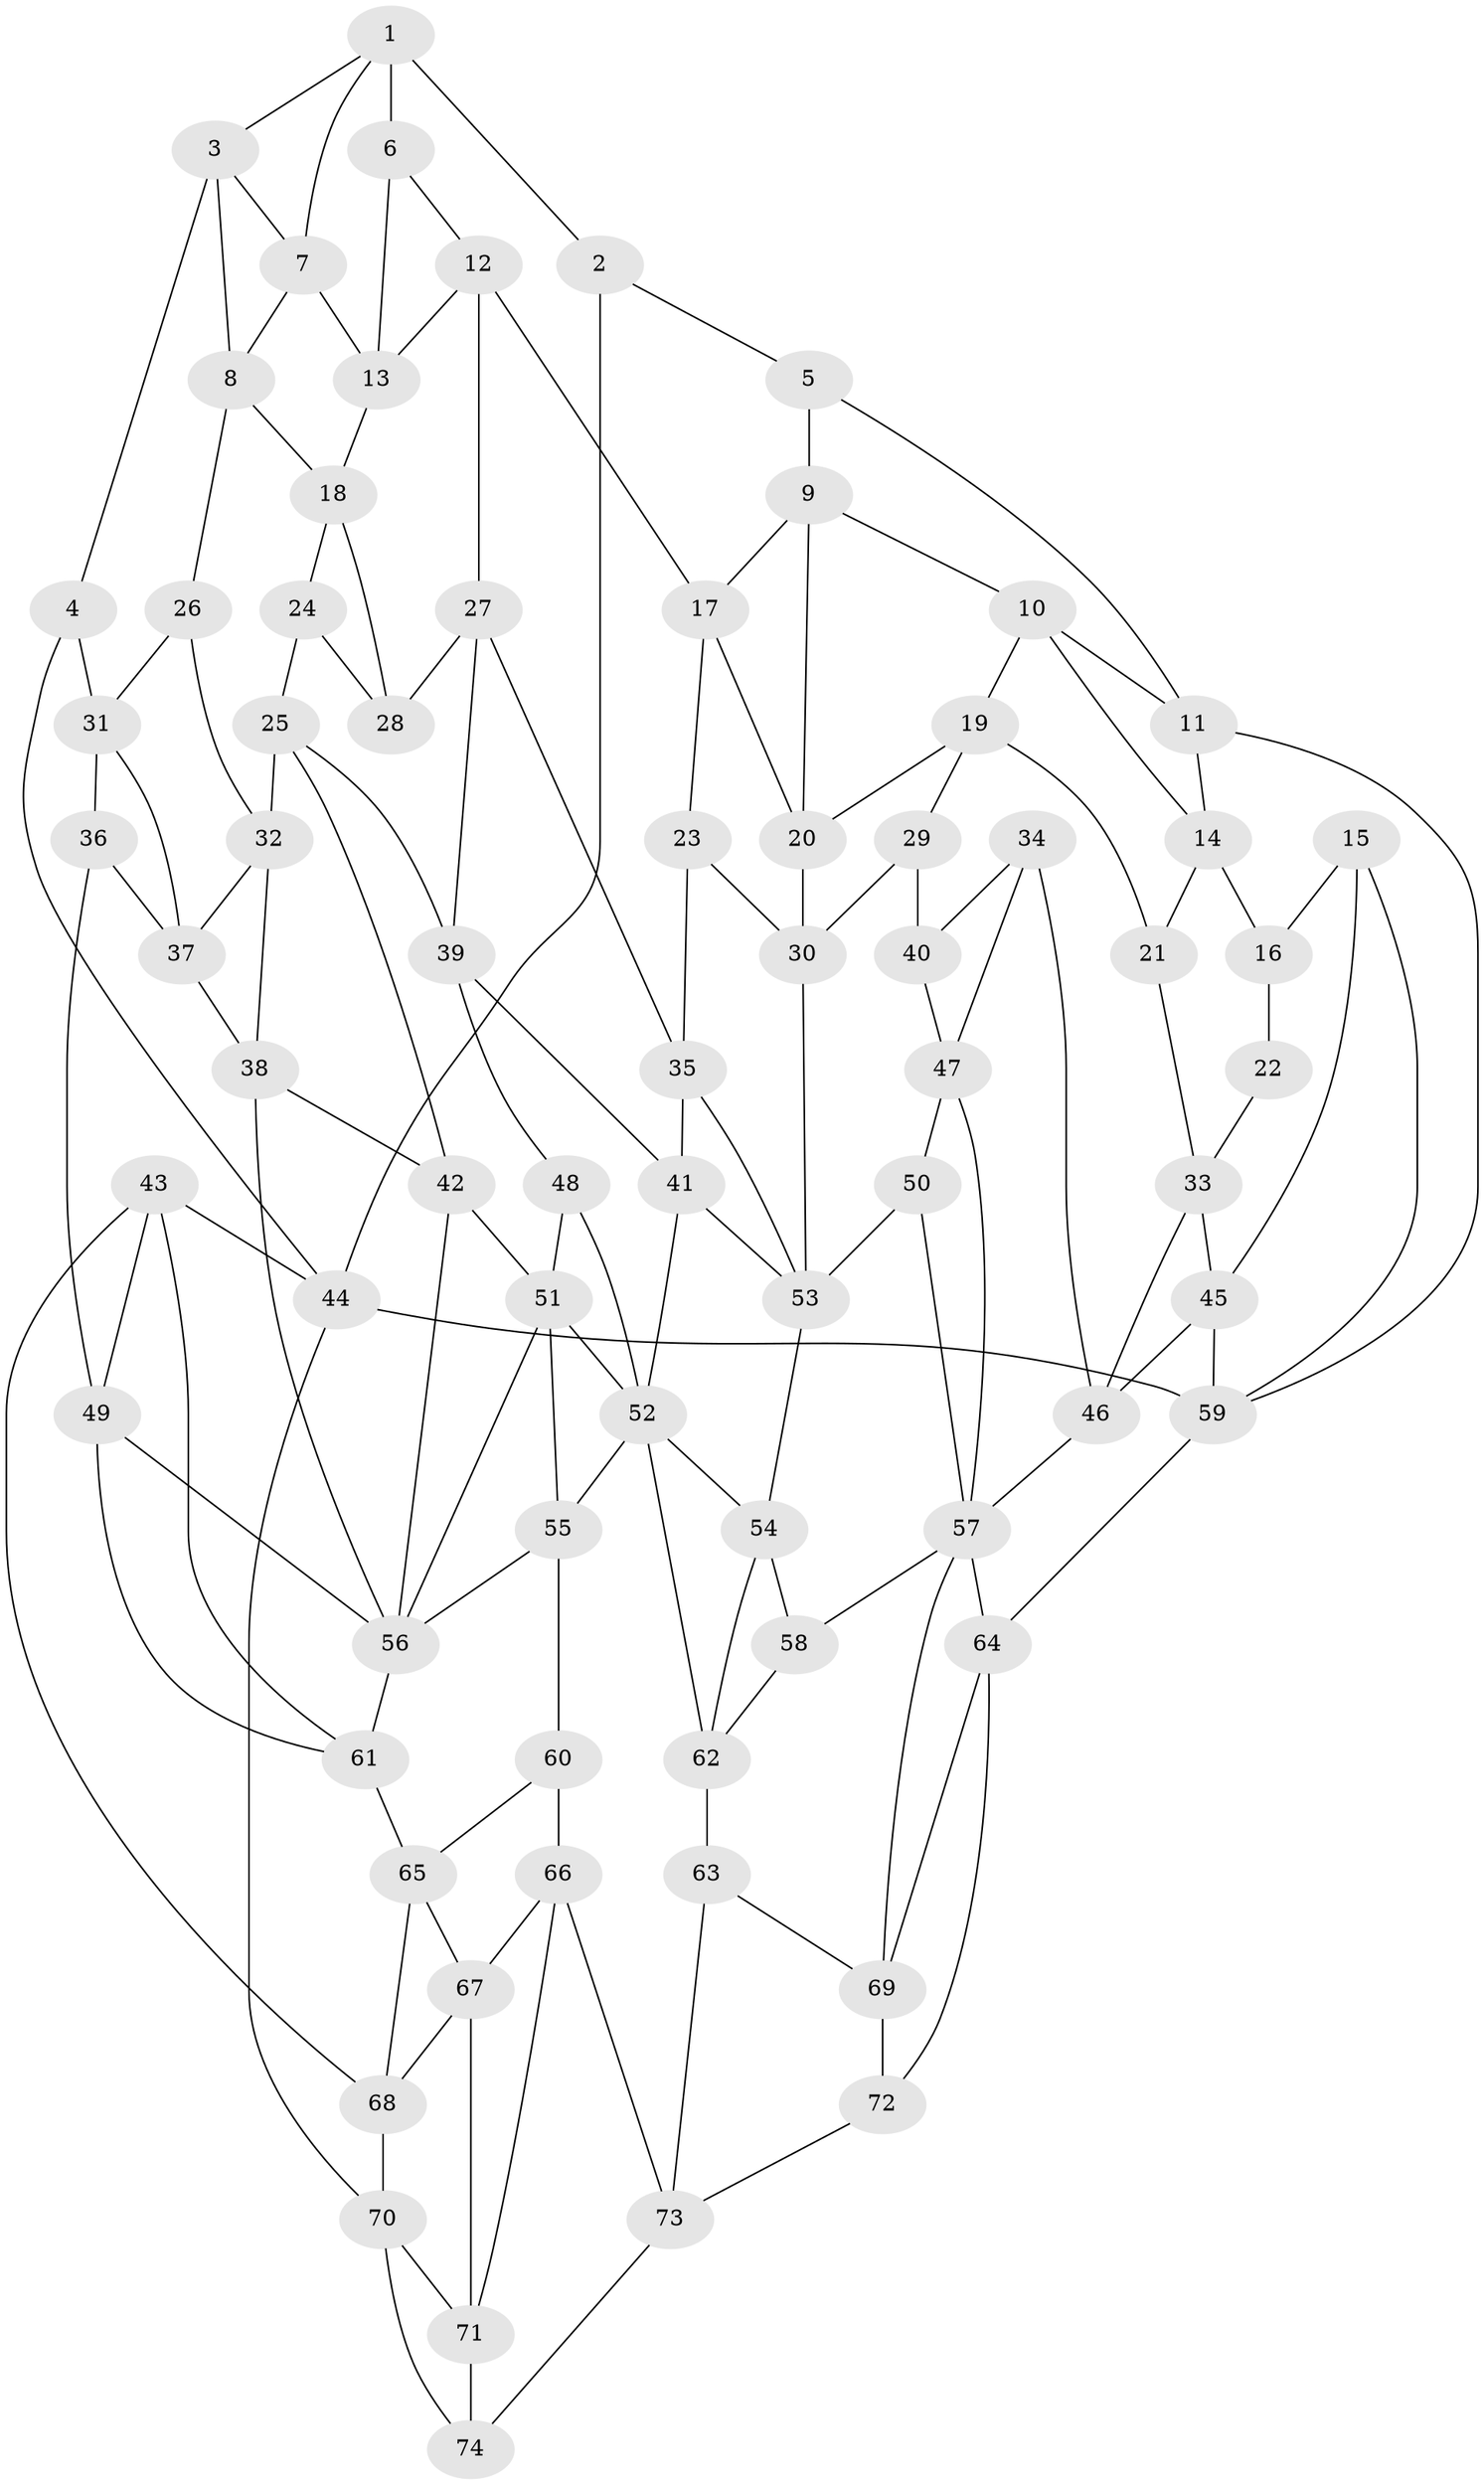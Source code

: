 // original degree distribution, {3: 0.013513513513513514, 4: 0.24324324324324326, 6: 0.22972972972972974, 5: 0.5135135135135135}
// Generated by graph-tools (version 1.1) at 2025/27/03/09/25 03:27:14]
// undirected, 74 vertices, 141 edges
graph export_dot {
graph [start="1"]
  node [color=gray90,style=filled];
  1;
  2;
  3;
  4;
  5;
  6;
  7;
  8;
  9;
  10;
  11;
  12;
  13;
  14;
  15;
  16;
  17;
  18;
  19;
  20;
  21;
  22;
  23;
  24;
  25;
  26;
  27;
  28;
  29;
  30;
  31;
  32;
  33;
  34;
  35;
  36;
  37;
  38;
  39;
  40;
  41;
  42;
  43;
  44;
  45;
  46;
  47;
  48;
  49;
  50;
  51;
  52;
  53;
  54;
  55;
  56;
  57;
  58;
  59;
  60;
  61;
  62;
  63;
  64;
  65;
  66;
  67;
  68;
  69;
  70;
  71;
  72;
  73;
  74;
  1 -- 2 [weight=1.0];
  1 -- 3 [weight=1.0];
  1 -- 6 [weight=2.0];
  1 -- 7 [weight=1.0];
  2 -- 5 [weight=1.0];
  2 -- 44 [weight=1.0];
  3 -- 4 [weight=1.0];
  3 -- 7 [weight=1.0];
  3 -- 8 [weight=1.0];
  4 -- 31 [weight=1.0];
  4 -- 44 [weight=1.0];
  5 -- 9 [weight=1.0];
  5 -- 11 [weight=1.0];
  6 -- 12 [weight=1.0];
  6 -- 13 [weight=1.0];
  7 -- 8 [weight=1.0];
  7 -- 13 [weight=1.0];
  8 -- 18 [weight=1.0];
  8 -- 26 [weight=1.0];
  9 -- 10 [weight=1.0];
  9 -- 17 [weight=1.0];
  9 -- 20 [weight=1.0];
  10 -- 11 [weight=1.0];
  10 -- 14 [weight=1.0];
  10 -- 19 [weight=1.0];
  11 -- 14 [weight=1.0];
  11 -- 59 [weight=1.0];
  12 -- 13 [weight=1.0];
  12 -- 17 [weight=1.0];
  12 -- 27 [weight=1.0];
  13 -- 18 [weight=1.0];
  14 -- 16 [weight=1.0];
  14 -- 21 [weight=1.0];
  15 -- 16 [weight=1.0];
  15 -- 45 [weight=1.0];
  15 -- 59 [weight=1.0];
  16 -- 22 [weight=2.0];
  17 -- 20 [weight=1.0];
  17 -- 23 [weight=1.0];
  18 -- 24 [weight=1.0];
  18 -- 28 [weight=1.0];
  19 -- 20 [weight=1.0];
  19 -- 21 [weight=1.0];
  19 -- 29 [weight=1.0];
  20 -- 30 [weight=1.0];
  21 -- 33 [weight=1.0];
  22 -- 33 [weight=1.0];
  23 -- 30 [weight=1.0];
  23 -- 35 [weight=1.0];
  24 -- 25 [weight=1.0];
  24 -- 28 [weight=2.0];
  25 -- 32 [weight=1.0];
  25 -- 39 [weight=1.0];
  25 -- 42 [weight=1.0];
  26 -- 31 [weight=1.0];
  26 -- 32 [weight=1.0];
  27 -- 28 [weight=1.0];
  27 -- 35 [weight=1.0];
  27 -- 39 [weight=1.0];
  29 -- 30 [weight=1.0];
  29 -- 40 [weight=2.0];
  30 -- 53 [weight=1.0];
  31 -- 36 [weight=1.0];
  31 -- 37 [weight=1.0];
  32 -- 37 [weight=1.0];
  32 -- 38 [weight=1.0];
  33 -- 45 [weight=1.0];
  33 -- 46 [weight=1.0];
  34 -- 40 [weight=1.0];
  34 -- 46 [weight=1.0];
  34 -- 47 [weight=1.0];
  35 -- 41 [weight=1.0];
  35 -- 53 [weight=1.0];
  36 -- 37 [weight=1.0];
  36 -- 49 [weight=1.0];
  37 -- 38 [weight=1.0];
  38 -- 42 [weight=1.0];
  38 -- 56 [weight=1.0];
  39 -- 41 [weight=1.0];
  39 -- 48 [weight=1.0];
  40 -- 47 [weight=1.0];
  41 -- 52 [weight=1.0];
  41 -- 53 [weight=1.0];
  42 -- 51 [weight=1.0];
  42 -- 56 [weight=1.0];
  43 -- 44 [weight=1.0];
  43 -- 49 [weight=1.0];
  43 -- 61 [weight=1.0];
  43 -- 68 [weight=1.0];
  44 -- 59 [weight=2.0];
  44 -- 70 [weight=1.0];
  45 -- 46 [weight=1.0];
  45 -- 59 [weight=1.0];
  46 -- 57 [weight=1.0];
  47 -- 50 [weight=1.0];
  47 -- 57 [weight=1.0];
  48 -- 51 [weight=2.0];
  48 -- 52 [weight=1.0];
  49 -- 56 [weight=1.0];
  49 -- 61 [weight=1.0];
  50 -- 53 [weight=2.0];
  50 -- 57 [weight=1.0];
  51 -- 52 [weight=1.0];
  51 -- 55 [weight=1.0];
  51 -- 56 [weight=1.0];
  52 -- 54 [weight=1.0];
  52 -- 55 [weight=1.0];
  52 -- 62 [weight=1.0];
  53 -- 54 [weight=1.0];
  54 -- 58 [weight=1.0];
  54 -- 62 [weight=1.0];
  55 -- 56 [weight=1.0];
  55 -- 60 [weight=1.0];
  56 -- 61 [weight=1.0];
  57 -- 58 [weight=1.0];
  57 -- 64 [weight=1.0];
  57 -- 69 [weight=1.0];
  58 -- 62 [weight=1.0];
  59 -- 64 [weight=1.0];
  60 -- 65 [weight=1.0];
  60 -- 66 [weight=1.0];
  61 -- 65 [weight=1.0];
  62 -- 63 [weight=1.0];
  63 -- 69 [weight=1.0];
  63 -- 73 [weight=1.0];
  64 -- 69 [weight=1.0];
  64 -- 72 [weight=1.0];
  65 -- 67 [weight=1.0];
  65 -- 68 [weight=1.0];
  66 -- 67 [weight=1.0];
  66 -- 71 [weight=1.0];
  66 -- 73 [weight=1.0];
  67 -- 68 [weight=1.0];
  67 -- 71 [weight=1.0];
  68 -- 70 [weight=1.0];
  69 -- 72 [weight=1.0];
  70 -- 71 [weight=1.0];
  70 -- 74 [weight=1.0];
  71 -- 74 [weight=1.0];
  72 -- 73 [weight=1.0];
  73 -- 74 [weight=1.0];
}
